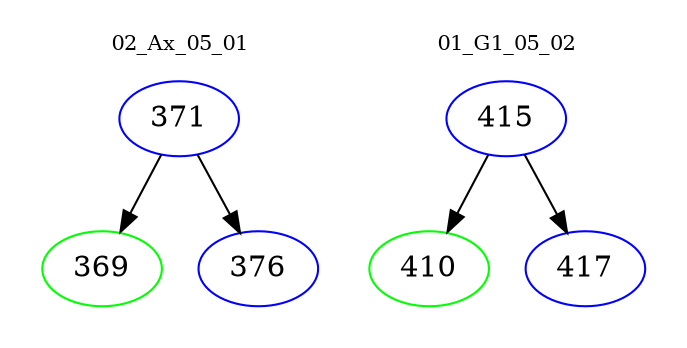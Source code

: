 digraph{
subgraph cluster_0 {
color = white
label = "02_Ax_05_01";
fontsize=10;
T0_371 [label="371", color="blue"]
T0_371 -> T0_369 [color="black"]
T0_369 [label="369", color="green"]
T0_371 -> T0_376 [color="black"]
T0_376 [label="376", color="blue"]
}
subgraph cluster_1 {
color = white
label = "01_G1_05_02";
fontsize=10;
T1_415 [label="415", color="blue"]
T1_415 -> T1_410 [color="black"]
T1_410 [label="410", color="green"]
T1_415 -> T1_417 [color="black"]
T1_417 [label="417", color="blue"]
}
}
